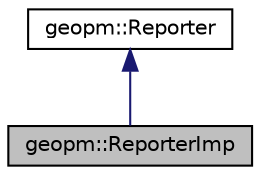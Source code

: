 digraph "geopm::ReporterImp"
{
 // LATEX_PDF_SIZE
  edge [fontname="Helvetica",fontsize="10",labelfontname="Helvetica",labelfontsize="10"];
  node [fontname="Helvetica",fontsize="10",shape=record];
  Node1 [label="geopm::ReporterImp",height=0.2,width=0.4,color="black", fillcolor="grey75", style="filled", fontcolor="black",tooltip=" "];
  Node2 -> Node1 [dir="back",color="midnightblue",fontsize="10",style="solid",fontname="Helvetica"];
  Node2 [label="geopm::Reporter",height=0.2,width=0.4,color="black", fillcolor="white", style="filled",URL="$classgeopm_1_1_reporter.html",tooltip="A class used by the Controller to format the report at the end of a run. Most of the information for ..."];
}
